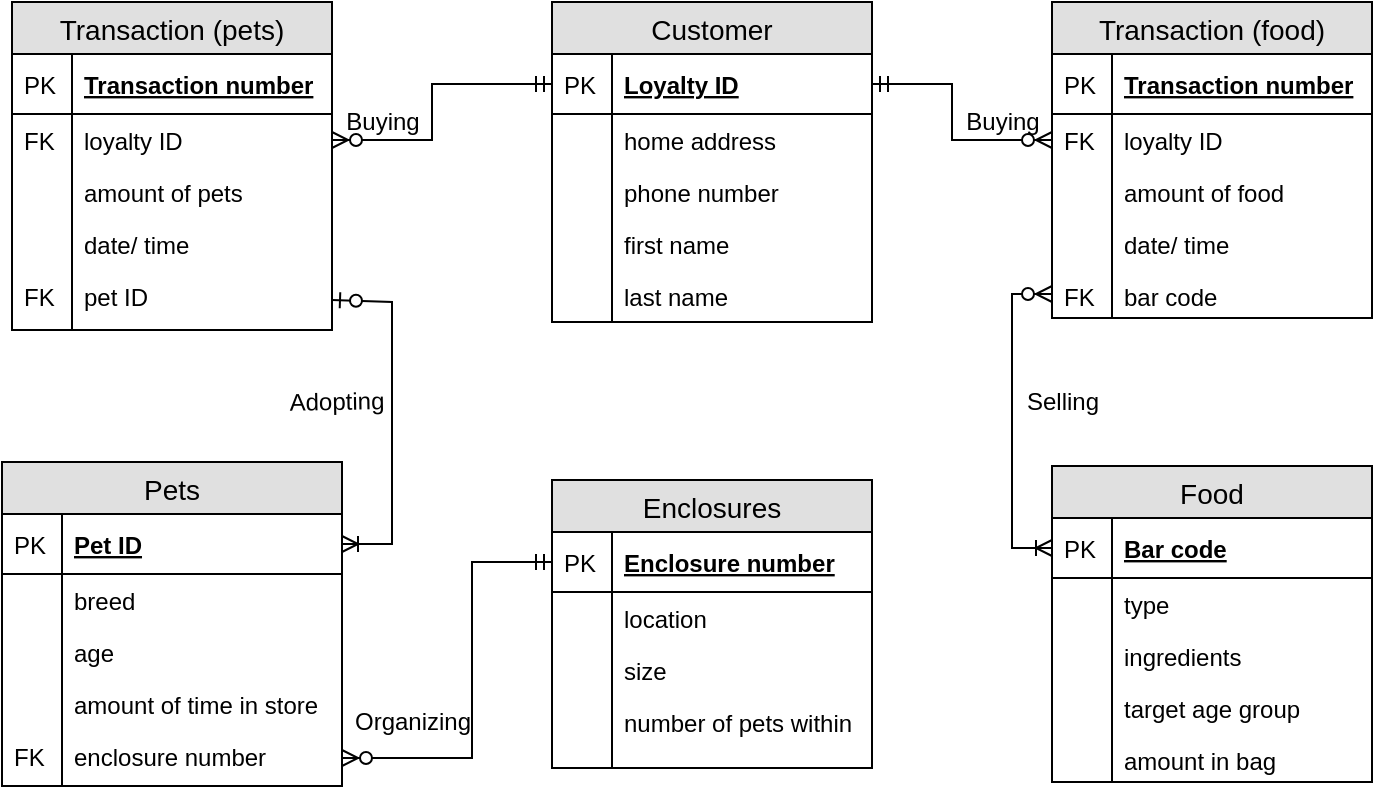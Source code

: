 <mxfile version="12.7.1" type="github">
  <diagram id="C5RBs43oDa-KdzZeNtuy" name="Page-1">
    <mxGraphModel dx="946" dy="662" grid="1" gridSize="10" guides="1" tooltips="1" connect="1" arrows="1" fold="1" page="1" pageScale="1" pageWidth="827" pageHeight="1169" math="0" shadow="0">
      <root>
        <mxCell id="WIyWlLk6GJQsqaUBKTNV-0" />
        <mxCell id="WIyWlLk6GJQsqaUBKTNV-1" parent="WIyWlLk6GJQsqaUBKTNV-0" />
        <mxCell id="_W-aGbbJyb8GaxxT5gk7-0" value="Customer" style="swimlane;fontStyle=0;childLayout=stackLayout;horizontal=1;startSize=26;fillColor=#e0e0e0;horizontalStack=0;resizeParent=1;resizeParentMax=0;resizeLast=0;collapsible=1;marginBottom=0;swimlaneFillColor=#ffffff;align=center;fontSize=14;" parent="WIyWlLk6GJQsqaUBKTNV-1" vertex="1">
          <mxGeometry x="300" y="40" width="160" height="160" as="geometry" />
        </mxCell>
        <mxCell id="_W-aGbbJyb8GaxxT5gk7-1" value="Loyalty ID" style="shape=partialRectangle;top=0;left=0;right=0;bottom=1;align=left;verticalAlign=middle;fillColor=none;spacingLeft=34;spacingRight=4;overflow=hidden;rotatable=0;points=[[0,0.5],[1,0.5]];portConstraint=eastwest;dropTarget=0;fontStyle=5;fontSize=12;" parent="_W-aGbbJyb8GaxxT5gk7-0" vertex="1">
          <mxGeometry y="26" width="160" height="30" as="geometry" />
        </mxCell>
        <mxCell id="_W-aGbbJyb8GaxxT5gk7-2" value="PK" style="shape=partialRectangle;top=0;left=0;bottom=0;fillColor=none;align=left;verticalAlign=middle;spacingLeft=4;spacingRight=4;overflow=hidden;rotatable=0;points=[];portConstraint=eastwest;part=1;fontSize=12;" parent="_W-aGbbJyb8GaxxT5gk7-1" vertex="1" connectable="0">
          <mxGeometry width="30" height="30" as="geometry" />
        </mxCell>
        <mxCell id="_W-aGbbJyb8GaxxT5gk7-3" value="home address" style="shape=partialRectangle;top=0;left=0;right=0;bottom=0;align=left;verticalAlign=top;fillColor=none;spacingLeft=34;spacingRight=4;overflow=hidden;rotatable=0;points=[[0,0.5],[1,0.5]];portConstraint=eastwest;dropTarget=0;fontSize=12;" parent="_W-aGbbJyb8GaxxT5gk7-0" vertex="1">
          <mxGeometry y="56" width="160" height="26" as="geometry" />
        </mxCell>
        <mxCell id="_W-aGbbJyb8GaxxT5gk7-4" value="" style="shape=partialRectangle;top=0;left=0;bottom=0;fillColor=none;align=left;verticalAlign=top;spacingLeft=4;spacingRight=4;overflow=hidden;rotatable=0;points=[];portConstraint=eastwest;part=1;fontSize=12;" parent="_W-aGbbJyb8GaxxT5gk7-3" vertex="1" connectable="0">
          <mxGeometry width="30" height="26" as="geometry" />
        </mxCell>
        <mxCell id="_W-aGbbJyb8GaxxT5gk7-5" value="phone number" style="shape=partialRectangle;top=0;left=0;right=0;bottom=0;align=left;verticalAlign=top;fillColor=none;spacingLeft=34;spacingRight=4;overflow=hidden;rotatable=0;points=[[0,0.5],[1,0.5]];portConstraint=eastwest;dropTarget=0;fontSize=12;" parent="_W-aGbbJyb8GaxxT5gk7-0" vertex="1">
          <mxGeometry y="82" width="160" height="26" as="geometry" />
        </mxCell>
        <mxCell id="_W-aGbbJyb8GaxxT5gk7-6" value="" style="shape=partialRectangle;top=0;left=0;bottom=0;fillColor=none;align=left;verticalAlign=top;spacingLeft=4;spacingRight=4;overflow=hidden;rotatable=0;points=[];portConstraint=eastwest;part=1;fontSize=12;" parent="_W-aGbbJyb8GaxxT5gk7-5" vertex="1" connectable="0">
          <mxGeometry width="30" height="26" as="geometry" />
        </mxCell>
        <mxCell id="_W-aGbbJyb8GaxxT5gk7-7" value="first name" style="shape=partialRectangle;top=0;left=0;right=0;bottom=0;align=left;verticalAlign=top;fillColor=none;spacingLeft=34;spacingRight=4;overflow=hidden;rotatable=0;points=[[0,0.5],[1,0.5]];portConstraint=eastwest;dropTarget=0;fontSize=12;" parent="_W-aGbbJyb8GaxxT5gk7-0" vertex="1">
          <mxGeometry y="108" width="160" height="26" as="geometry" />
        </mxCell>
        <mxCell id="_W-aGbbJyb8GaxxT5gk7-8" value="" style="shape=partialRectangle;top=0;left=0;bottom=0;fillColor=none;align=left;verticalAlign=top;spacingLeft=4;spacingRight=4;overflow=hidden;rotatable=0;points=[];portConstraint=eastwest;part=1;fontSize=12;" parent="_W-aGbbJyb8GaxxT5gk7-7" vertex="1" connectable="0">
          <mxGeometry width="30" height="26" as="geometry" />
        </mxCell>
        <mxCell id="_W-aGbbJyb8GaxxT5gk7-9" value="last name&#xa;" style="shape=partialRectangle;top=0;left=0;right=0;bottom=0;align=left;verticalAlign=top;fillColor=none;spacingLeft=34;spacingRight=4;overflow=hidden;rotatable=0;points=[[0,0.5],[1,0.5]];portConstraint=eastwest;dropTarget=0;fontSize=12;" parent="_W-aGbbJyb8GaxxT5gk7-0" vertex="1">
          <mxGeometry y="134" width="160" height="26" as="geometry" />
        </mxCell>
        <mxCell id="_W-aGbbJyb8GaxxT5gk7-10" value="" style="shape=partialRectangle;top=0;left=0;bottom=0;fillColor=none;align=left;verticalAlign=top;spacingLeft=4;spacingRight=4;overflow=hidden;rotatable=0;points=[];portConstraint=eastwest;part=1;fontSize=12;" parent="_W-aGbbJyb8GaxxT5gk7-9" vertex="1" connectable="0">
          <mxGeometry width="30" height="26.0" as="geometry" />
        </mxCell>
        <mxCell id="_W-aGbbJyb8GaxxT5gk7-22" value="Transaction (pets)" style="swimlane;fontStyle=0;childLayout=stackLayout;horizontal=1;startSize=26;fillColor=#e0e0e0;horizontalStack=0;resizeParent=1;resizeParentMax=0;resizeLast=0;collapsible=1;marginBottom=0;swimlaneFillColor=#ffffff;align=center;fontSize=14;" parent="WIyWlLk6GJQsqaUBKTNV-1" vertex="1">
          <mxGeometry x="30" y="40" width="160" height="164" as="geometry" />
        </mxCell>
        <mxCell id="_W-aGbbJyb8GaxxT5gk7-23" value="Transaction number" style="shape=partialRectangle;top=0;left=0;right=0;bottom=1;align=left;verticalAlign=middle;fillColor=none;spacingLeft=34;spacingRight=4;overflow=hidden;rotatable=0;points=[[0,0.5],[1,0.5]];portConstraint=eastwest;dropTarget=0;fontStyle=5;fontSize=12;" parent="_W-aGbbJyb8GaxxT5gk7-22" vertex="1">
          <mxGeometry y="26" width="160" height="30" as="geometry" />
        </mxCell>
        <mxCell id="_W-aGbbJyb8GaxxT5gk7-24" value="PK" style="shape=partialRectangle;top=0;left=0;bottom=0;fillColor=none;align=left;verticalAlign=middle;spacingLeft=4;spacingRight=4;overflow=hidden;rotatable=0;points=[];portConstraint=eastwest;part=1;fontSize=12;" parent="_W-aGbbJyb8GaxxT5gk7-23" vertex="1" connectable="0">
          <mxGeometry width="30" height="30" as="geometry" />
        </mxCell>
        <mxCell id="_W-aGbbJyb8GaxxT5gk7-25" value="loyalty ID" style="shape=partialRectangle;top=0;left=0;right=0;bottom=0;align=left;verticalAlign=top;fillColor=none;spacingLeft=34;spacingRight=4;overflow=hidden;rotatable=0;points=[[0,0.5],[1,0.5]];portConstraint=eastwest;dropTarget=0;fontSize=12;" parent="_W-aGbbJyb8GaxxT5gk7-22" vertex="1">
          <mxGeometry y="56" width="160" height="26" as="geometry" />
        </mxCell>
        <mxCell id="_W-aGbbJyb8GaxxT5gk7-26" value="FK" style="shape=partialRectangle;top=0;left=0;bottom=0;fillColor=none;align=left;verticalAlign=top;spacingLeft=4;spacingRight=4;overflow=hidden;rotatable=0;points=[];portConstraint=eastwest;part=1;fontSize=12;" parent="_W-aGbbJyb8GaxxT5gk7-25" vertex="1" connectable="0">
          <mxGeometry width="30" height="26" as="geometry" />
        </mxCell>
        <mxCell id="_W-aGbbJyb8GaxxT5gk7-27" value="amount of pets" style="shape=partialRectangle;top=0;left=0;right=0;bottom=0;align=left;verticalAlign=top;fillColor=none;spacingLeft=34;spacingRight=4;overflow=hidden;rotatable=0;points=[[0,0.5],[1,0.5]];portConstraint=eastwest;dropTarget=0;fontSize=12;" parent="_W-aGbbJyb8GaxxT5gk7-22" vertex="1">
          <mxGeometry y="82" width="160" height="26" as="geometry" />
        </mxCell>
        <mxCell id="_W-aGbbJyb8GaxxT5gk7-28" value="" style="shape=partialRectangle;top=0;left=0;bottom=0;fillColor=none;align=left;verticalAlign=top;spacingLeft=4;spacingRight=4;overflow=hidden;rotatable=0;points=[];portConstraint=eastwest;part=1;fontSize=12;" parent="_W-aGbbJyb8GaxxT5gk7-27" vertex="1" connectable="0">
          <mxGeometry width="30" height="26" as="geometry" />
        </mxCell>
        <mxCell id="_W-aGbbJyb8GaxxT5gk7-29" value="date/ time" style="shape=partialRectangle;top=0;left=0;right=0;bottom=0;align=left;verticalAlign=top;fillColor=none;spacingLeft=34;spacingRight=4;overflow=hidden;rotatable=0;points=[[0,0.5],[1,0.5]];portConstraint=eastwest;dropTarget=0;fontSize=12;" parent="_W-aGbbJyb8GaxxT5gk7-22" vertex="1">
          <mxGeometry y="108" width="160" height="26" as="geometry" />
        </mxCell>
        <mxCell id="_W-aGbbJyb8GaxxT5gk7-30" value="" style="shape=partialRectangle;top=0;left=0;bottom=0;fillColor=none;align=left;verticalAlign=top;spacingLeft=4;spacingRight=4;overflow=hidden;rotatable=0;points=[];portConstraint=eastwest;part=1;fontSize=12;" parent="_W-aGbbJyb8GaxxT5gk7-29" vertex="1" connectable="0">
          <mxGeometry width="30" height="26" as="geometry" />
        </mxCell>
        <mxCell id="_W-aGbbJyb8GaxxT5gk7-31" value="pet ID" style="shape=partialRectangle;top=0;left=0;right=0;bottom=0;align=left;verticalAlign=top;fillColor=none;spacingLeft=34;spacingRight=4;overflow=hidden;rotatable=0;points=[[0,0.5],[1,0.5]];portConstraint=eastwest;dropTarget=0;fontSize=12;" parent="_W-aGbbJyb8GaxxT5gk7-22" vertex="1">
          <mxGeometry y="134" width="160" height="30" as="geometry" />
        </mxCell>
        <mxCell id="_W-aGbbJyb8GaxxT5gk7-32" value="FK" style="shape=partialRectangle;top=0;left=0;bottom=0;fillColor=none;align=left;verticalAlign=top;spacingLeft=4;spacingRight=4;overflow=hidden;rotatable=0;points=[];portConstraint=eastwest;part=1;fontSize=12;" parent="_W-aGbbJyb8GaxxT5gk7-31" vertex="1" connectable="0">
          <mxGeometry width="30" height="30" as="geometry" />
        </mxCell>
        <mxCell id="_W-aGbbJyb8GaxxT5gk7-33" value="Food" style="swimlane;fontStyle=0;childLayout=stackLayout;horizontal=1;startSize=26;fillColor=#e0e0e0;horizontalStack=0;resizeParent=1;resizeParentMax=0;resizeLast=0;collapsible=1;marginBottom=0;swimlaneFillColor=#ffffff;align=center;fontSize=14;" parent="WIyWlLk6GJQsqaUBKTNV-1" vertex="1">
          <mxGeometry x="550" y="272" width="160" height="158" as="geometry" />
        </mxCell>
        <mxCell id="_W-aGbbJyb8GaxxT5gk7-34" value="Bar code" style="shape=partialRectangle;top=0;left=0;right=0;bottom=1;align=left;verticalAlign=middle;fillColor=none;spacingLeft=34;spacingRight=4;overflow=hidden;rotatable=0;points=[[0,0.5],[1,0.5]];portConstraint=eastwest;dropTarget=0;fontStyle=5;fontSize=12;" parent="_W-aGbbJyb8GaxxT5gk7-33" vertex="1">
          <mxGeometry y="26" width="160" height="30" as="geometry" />
        </mxCell>
        <mxCell id="_W-aGbbJyb8GaxxT5gk7-35" value="PK" style="shape=partialRectangle;top=0;left=0;bottom=0;fillColor=none;align=left;verticalAlign=middle;spacingLeft=4;spacingRight=4;overflow=hidden;rotatable=0;points=[];portConstraint=eastwest;part=1;fontSize=12;" parent="_W-aGbbJyb8GaxxT5gk7-34" vertex="1" connectable="0">
          <mxGeometry width="30" height="30" as="geometry" />
        </mxCell>
        <mxCell id="_W-aGbbJyb8GaxxT5gk7-36" value="type" style="shape=partialRectangle;top=0;left=0;right=0;bottom=0;align=left;verticalAlign=top;fillColor=none;spacingLeft=34;spacingRight=4;overflow=hidden;rotatable=0;points=[[0,0.5],[1,0.5]];portConstraint=eastwest;dropTarget=0;fontSize=12;" parent="_W-aGbbJyb8GaxxT5gk7-33" vertex="1">
          <mxGeometry y="56" width="160" height="26" as="geometry" />
        </mxCell>
        <mxCell id="_W-aGbbJyb8GaxxT5gk7-37" value="" style="shape=partialRectangle;top=0;left=0;bottom=0;fillColor=none;align=left;verticalAlign=top;spacingLeft=4;spacingRight=4;overflow=hidden;rotatable=0;points=[];portConstraint=eastwest;part=1;fontSize=12;" parent="_W-aGbbJyb8GaxxT5gk7-36" vertex="1" connectable="0">
          <mxGeometry width="30" height="26" as="geometry" />
        </mxCell>
        <mxCell id="_W-aGbbJyb8GaxxT5gk7-38" value="ingredients" style="shape=partialRectangle;top=0;left=0;right=0;bottom=0;align=left;verticalAlign=top;fillColor=none;spacingLeft=34;spacingRight=4;overflow=hidden;rotatable=0;points=[[0,0.5],[1,0.5]];portConstraint=eastwest;dropTarget=0;fontSize=12;" parent="_W-aGbbJyb8GaxxT5gk7-33" vertex="1">
          <mxGeometry y="82" width="160" height="26" as="geometry" />
        </mxCell>
        <mxCell id="_W-aGbbJyb8GaxxT5gk7-39" value="" style="shape=partialRectangle;top=0;left=0;bottom=0;fillColor=none;align=left;verticalAlign=top;spacingLeft=4;spacingRight=4;overflow=hidden;rotatable=0;points=[];portConstraint=eastwest;part=1;fontSize=12;" parent="_W-aGbbJyb8GaxxT5gk7-38" vertex="1" connectable="0">
          <mxGeometry width="30" height="26" as="geometry" />
        </mxCell>
        <mxCell id="_W-aGbbJyb8GaxxT5gk7-40" value="target age group" style="shape=partialRectangle;top=0;left=0;right=0;bottom=0;align=left;verticalAlign=top;fillColor=none;spacingLeft=34;spacingRight=4;overflow=hidden;rotatable=0;points=[[0,0.5],[1,0.5]];portConstraint=eastwest;dropTarget=0;fontSize=12;" parent="_W-aGbbJyb8GaxxT5gk7-33" vertex="1">
          <mxGeometry y="108" width="160" height="26" as="geometry" />
        </mxCell>
        <mxCell id="_W-aGbbJyb8GaxxT5gk7-41" value="" style="shape=partialRectangle;top=0;left=0;bottom=0;fillColor=none;align=left;verticalAlign=top;spacingLeft=4;spacingRight=4;overflow=hidden;rotatable=0;points=[];portConstraint=eastwest;part=1;fontSize=12;" parent="_W-aGbbJyb8GaxxT5gk7-40" vertex="1" connectable="0">
          <mxGeometry width="30" height="26" as="geometry" />
        </mxCell>
        <mxCell id="_W-aGbbJyb8GaxxT5gk7-42" value="amount in bag" style="shape=partialRectangle;top=0;left=0;right=0;bottom=0;align=left;verticalAlign=top;fillColor=none;spacingLeft=34;spacingRight=4;overflow=hidden;rotatable=0;points=[[0,0.5],[1,0.5]];portConstraint=eastwest;dropTarget=0;fontSize=12;" parent="_W-aGbbJyb8GaxxT5gk7-33" vertex="1">
          <mxGeometry y="134" width="160" height="24" as="geometry" />
        </mxCell>
        <mxCell id="_W-aGbbJyb8GaxxT5gk7-43" value="" style="shape=partialRectangle;top=0;left=0;bottom=0;fillColor=none;align=left;verticalAlign=top;spacingLeft=4;spacingRight=4;overflow=hidden;rotatable=0;points=[];portConstraint=eastwest;part=1;fontSize=12;" parent="_W-aGbbJyb8GaxxT5gk7-42" vertex="1" connectable="0">
          <mxGeometry width="30" height="24" as="geometry" />
        </mxCell>
        <mxCell id="_W-aGbbJyb8GaxxT5gk7-44" value="Enclosures" style="swimlane;fontStyle=0;childLayout=stackLayout;horizontal=1;startSize=26;fillColor=#e0e0e0;horizontalStack=0;resizeParent=1;resizeParentMax=0;resizeLast=0;collapsible=1;marginBottom=0;swimlaneFillColor=#ffffff;align=center;fontSize=14;" parent="WIyWlLk6GJQsqaUBKTNV-1" vertex="1">
          <mxGeometry x="300" y="279" width="160" height="144" as="geometry" />
        </mxCell>
        <mxCell id="_W-aGbbJyb8GaxxT5gk7-45" value="Enclosure number" style="shape=partialRectangle;top=0;left=0;right=0;bottom=1;align=left;verticalAlign=middle;fillColor=none;spacingLeft=34;spacingRight=4;overflow=hidden;rotatable=0;points=[[0,0.5],[1,0.5]];portConstraint=eastwest;dropTarget=0;fontStyle=5;fontSize=12;" parent="_W-aGbbJyb8GaxxT5gk7-44" vertex="1">
          <mxGeometry y="26" width="160" height="30" as="geometry" />
        </mxCell>
        <mxCell id="_W-aGbbJyb8GaxxT5gk7-46" value="PK" style="shape=partialRectangle;top=0;left=0;bottom=0;fillColor=none;align=left;verticalAlign=middle;spacingLeft=4;spacingRight=4;overflow=hidden;rotatable=0;points=[];portConstraint=eastwest;part=1;fontSize=12;" parent="_W-aGbbJyb8GaxxT5gk7-45" vertex="1" connectable="0">
          <mxGeometry width="30" height="30" as="geometry" />
        </mxCell>
        <mxCell id="_W-aGbbJyb8GaxxT5gk7-47" value="location" style="shape=partialRectangle;top=0;left=0;right=0;bottom=0;align=left;verticalAlign=top;fillColor=none;spacingLeft=34;spacingRight=4;overflow=hidden;rotatable=0;points=[[0,0.5],[1,0.5]];portConstraint=eastwest;dropTarget=0;fontSize=12;" parent="_W-aGbbJyb8GaxxT5gk7-44" vertex="1">
          <mxGeometry y="56" width="160" height="26" as="geometry" />
        </mxCell>
        <mxCell id="_W-aGbbJyb8GaxxT5gk7-48" value="" style="shape=partialRectangle;top=0;left=0;bottom=0;fillColor=none;align=left;verticalAlign=top;spacingLeft=4;spacingRight=4;overflow=hidden;rotatable=0;points=[];portConstraint=eastwest;part=1;fontSize=12;" parent="_W-aGbbJyb8GaxxT5gk7-47" vertex="1" connectable="0">
          <mxGeometry width="30" height="26" as="geometry" />
        </mxCell>
        <mxCell id="_W-aGbbJyb8GaxxT5gk7-49" value="size" style="shape=partialRectangle;top=0;left=0;right=0;bottom=0;align=left;verticalAlign=top;fillColor=none;spacingLeft=34;spacingRight=4;overflow=hidden;rotatable=0;points=[[0,0.5],[1,0.5]];portConstraint=eastwest;dropTarget=0;fontSize=12;" parent="_W-aGbbJyb8GaxxT5gk7-44" vertex="1">
          <mxGeometry y="82" width="160" height="26" as="geometry" />
        </mxCell>
        <mxCell id="_W-aGbbJyb8GaxxT5gk7-50" value="" style="shape=partialRectangle;top=0;left=0;bottom=0;fillColor=none;align=left;verticalAlign=top;spacingLeft=4;spacingRight=4;overflow=hidden;rotatable=0;points=[];portConstraint=eastwest;part=1;fontSize=12;" parent="_W-aGbbJyb8GaxxT5gk7-49" vertex="1" connectable="0">
          <mxGeometry width="30" height="26" as="geometry" />
        </mxCell>
        <mxCell id="_W-aGbbJyb8GaxxT5gk7-51" value="number of pets within" style="shape=partialRectangle;top=0;left=0;right=0;bottom=0;align=left;verticalAlign=top;fillColor=none;spacingLeft=34;spacingRight=4;overflow=hidden;rotatable=0;points=[[0,0.5],[1,0.5]];portConstraint=eastwest;dropTarget=0;fontSize=12;" parent="_W-aGbbJyb8GaxxT5gk7-44" vertex="1">
          <mxGeometry y="108" width="160" height="26" as="geometry" />
        </mxCell>
        <mxCell id="_W-aGbbJyb8GaxxT5gk7-52" value="" style="shape=partialRectangle;top=0;left=0;bottom=0;fillColor=none;align=left;verticalAlign=top;spacingLeft=4;spacingRight=4;overflow=hidden;rotatable=0;points=[];portConstraint=eastwest;part=1;fontSize=12;" parent="_W-aGbbJyb8GaxxT5gk7-51" vertex="1" connectable="0">
          <mxGeometry width="30" height="26" as="geometry" />
        </mxCell>
        <mxCell id="_W-aGbbJyb8GaxxT5gk7-53" value="" style="shape=partialRectangle;top=0;left=0;right=0;bottom=0;align=left;verticalAlign=top;fillColor=none;spacingLeft=34;spacingRight=4;overflow=hidden;rotatable=0;points=[[0,0.5],[1,0.5]];portConstraint=eastwest;dropTarget=0;fontSize=12;" parent="_W-aGbbJyb8GaxxT5gk7-44" vertex="1">
          <mxGeometry y="134" width="160" height="10" as="geometry" />
        </mxCell>
        <mxCell id="_W-aGbbJyb8GaxxT5gk7-54" value="" style="shape=partialRectangle;top=0;left=0;bottom=0;fillColor=none;align=left;verticalAlign=top;spacingLeft=4;spacingRight=4;overflow=hidden;rotatable=0;points=[];portConstraint=eastwest;part=1;fontSize=12;" parent="_W-aGbbJyb8GaxxT5gk7-53" vertex="1" connectable="0">
          <mxGeometry width="30" height="10" as="geometry" />
        </mxCell>
        <mxCell id="_W-aGbbJyb8GaxxT5gk7-55" value="Pets" style="swimlane;fontStyle=0;childLayout=stackLayout;horizontal=1;startSize=26;fillColor=#e0e0e0;horizontalStack=0;resizeParent=1;resizeParentMax=0;resizeLast=0;collapsible=1;marginBottom=0;swimlaneFillColor=#ffffff;align=center;fontSize=14;" parent="WIyWlLk6GJQsqaUBKTNV-1" vertex="1">
          <mxGeometry x="25" y="270" width="170" height="162" as="geometry" />
        </mxCell>
        <mxCell id="_W-aGbbJyb8GaxxT5gk7-56" value="Pet ID" style="shape=partialRectangle;top=0;left=0;right=0;bottom=1;align=left;verticalAlign=middle;fillColor=none;spacingLeft=34;spacingRight=4;overflow=hidden;rotatable=0;points=[[0,0.5],[1,0.5]];portConstraint=eastwest;dropTarget=0;fontStyle=5;fontSize=12;" parent="_W-aGbbJyb8GaxxT5gk7-55" vertex="1">
          <mxGeometry y="26" width="170" height="30" as="geometry" />
        </mxCell>
        <mxCell id="_W-aGbbJyb8GaxxT5gk7-57" value="PK" style="shape=partialRectangle;top=0;left=0;bottom=0;fillColor=none;align=left;verticalAlign=middle;spacingLeft=4;spacingRight=4;overflow=hidden;rotatable=0;points=[];portConstraint=eastwest;part=1;fontSize=12;" parent="_W-aGbbJyb8GaxxT5gk7-56" vertex="1" connectable="0">
          <mxGeometry width="30" height="30" as="geometry" />
        </mxCell>
        <mxCell id="_W-aGbbJyb8GaxxT5gk7-58" value="breed" style="shape=partialRectangle;top=0;left=0;right=0;bottom=0;align=left;verticalAlign=top;fillColor=none;spacingLeft=34;spacingRight=4;overflow=hidden;rotatable=0;points=[[0,0.5],[1,0.5]];portConstraint=eastwest;dropTarget=0;fontSize=12;" parent="_W-aGbbJyb8GaxxT5gk7-55" vertex="1">
          <mxGeometry y="56" width="170" height="26" as="geometry" />
        </mxCell>
        <mxCell id="_W-aGbbJyb8GaxxT5gk7-59" value="" style="shape=partialRectangle;top=0;left=0;bottom=0;fillColor=none;align=left;verticalAlign=top;spacingLeft=4;spacingRight=4;overflow=hidden;rotatable=0;points=[];portConstraint=eastwest;part=1;fontSize=12;" parent="_W-aGbbJyb8GaxxT5gk7-58" vertex="1" connectable="0">
          <mxGeometry width="30" height="26" as="geometry" />
        </mxCell>
        <mxCell id="_W-aGbbJyb8GaxxT5gk7-60" value="age" style="shape=partialRectangle;top=0;left=0;right=0;bottom=0;align=left;verticalAlign=top;fillColor=none;spacingLeft=34;spacingRight=4;overflow=hidden;rotatable=0;points=[[0,0.5],[1,0.5]];portConstraint=eastwest;dropTarget=0;fontSize=12;" parent="_W-aGbbJyb8GaxxT5gk7-55" vertex="1">
          <mxGeometry y="82" width="170" height="26" as="geometry" />
        </mxCell>
        <mxCell id="_W-aGbbJyb8GaxxT5gk7-61" value="" style="shape=partialRectangle;top=0;left=0;bottom=0;fillColor=none;align=left;verticalAlign=top;spacingLeft=4;spacingRight=4;overflow=hidden;rotatable=0;points=[];portConstraint=eastwest;part=1;fontSize=12;" parent="_W-aGbbJyb8GaxxT5gk7-60" vertex="1" connectable="0">
          <mxGeometry width="30" height="26" as="geometry" />
        </mxCell>
        <mxCell id="_W-aGbbJyb8GaxxT5gk7-62" value="amount of time in store" style="shape=partialRectangle;top=0;left=0;right=0;bottom=0;align=left;verticalAlign=top;fillColor=none;spacingLeft=34;spacingRight=4;overflow=hidden;rotatable=0;points=[[0,0.5],[1,0.5]];portConstraint=eastwest;dropTarget=0;fontSize=12;" parent="_W-aGbbJyb8GaxxT5gk7-55" vertex="1">
          <mxGeometry y="108" width="170" height="26" as="geometry" />
        </mxCell>
        <mxCell id="_W-aGbbJyb8GaxxT5gk7-63" value="" style="shape=partialRectangle;top=0;left=0;bottom=0;fillColor=none;align=left;verticalAlign=top;spacingLeft=4;spacingRight=4;overflow=hidden;rotatable=0;points=[];portConstraint=eastwest;part=1;fontSize=12;" parent="_W-aGbbJyb8GaxxT5gk7-62" vertex="1" connectable="0">
          <mxGeometry width="30" height="26" as="geometry" />
        </mxCell>
        <mxCell id="_W-aGbbJyb8GaxxT5gk7-64" value="enclosure number" style="shape=partialRectangle;top=0;left=0;right=0;bottom=0;align=left;verticalAlign=top;fillColor=none;spacingLeft=34;spacingRight=4;overflow=hidden;rotatable=0;points=[[0,0.5],[1,0.5]];portConstraint=eastwest;dropTarget=0;fontSize=12;" parent="_W-aGbbJyb8GaxxT5gk7-55" vertex="1">
          <mxGeometry y="134" width="170" height="28" as="geometry" />
        </mxCell>
        <mxCell id="_W-aGbbJyb8GaxxT5gk7-65" value="FK" style="shape=partialRectangle;top=0;left=0;bottom=0;fillColor=none;align=left;verticalAlign=top;spacingLeft=4;spacingRight=4;overflow=hidden;rotatable=0;points=[];portConstraint=eastwest;part=1;fontSize=12;" parent="_W-aGbbJyb8GaxxT5gk7-64" vertex="1" connectable="0">
          <mxGeometry width="30" height="28" as="geometry" />
        </mxCell>
        <mxCell id="_W-aGbbJyb8GaxxT5gk7-70" value="" style="endArrow=ERzeroToMany;html=1;exitX=1;exitY=0.5;exitDx=0;exitDy=0;entryX=0;entryY=0.5;entryDx=0;entryDy=0;endFill=1;startArrow=ERmandOne;startFill=0;rounded=0;" parent="WIyWlLk6GJQsqaUBKTNV-1" source="_W-aGbbJyb8GaxxT5gk7-1" target="_W-aGbbJyb8GaxxT5gk7-77" edge="1">
          <mxGeometry width="50" height="50" relative="1" as="geometry">
            <mxPoint x="30" y="540" as="sourcePoint" />
            <mxPoint x="80" y="490" as="targetPoint" />
            <Array as="points">
              <mxPoint x="500" y="81" />
              <mxPoint x="500" y="109" />
            </Array>
          </mxGeometry>
        </mxCell>
        <mxCell id="_W-aGbbJyb8GaxxT5gk7-73" value="" style="endArrow=ERoneToMany;html=1;rounded=0;endFill=0;startArrow=ERzeroToOne;startFill=1;entryX=1;entryY=0.5;entryDx=0;entryDy=0;exitX=1;exitY=0.5;exitDx=0;exitDy=0;" parent="WIyWlLk6GJQsqaUBKTNV-1" source="_W-aGbbJyb8GaxxT5gk7-31" target="_W-aGbbJyb8GaxxT5gk7-56" edge="1">
          <mxGeometry width="50" height="50" relative="1" as="geometry">
            <mxPoint x="195" y="200" as="sourcePoint" />
            <mxPoint x="210" y="300" as="targetPoint" />
            <Array as="points">
              <mxPoint x="220" y="190" />
              <mxPoint x="220" y="250" />
              <mxPoint x="220" y="311" />
            </Array>
          </mxGeometry>
        </mxCell>
        <mxCell id="_W-aGbbJyb8GaxxT5gk7-74" value="Transaction (food)" style="swimlane;fontStyle=0;childLayout=stackLayout;horizontal=1;startSize=26;fillColor=#e0e0e0;horizontalStack=0;resizeParent=1;resizeParentMax=0;resizeLast=0;collapsible=1;marginBottom=0;swimlaneFillColor=#ffffff;align=center;fontSize=14;" parent="WIyWlLk6GJQsqaUBKTNV-1" vertex="1">
          <mxGeometry x="550" y="40" width="160" height="158" as="geometry" />
        </mxCell>
        <mxCell id="_W-aGbbJyb8GaxxT5gk7-75" value="Transaction number" style="shape=partialRectangle;top=0;left=0;right=0;bottom=1;align=left;verticalAlign=middle;fillColor=none;spacingLeft=34;spacingRight=4;overflow=hidden;rotatable=0;points=[[0,0.5],[1,0.5]];portConstraint=eastwest;dropTarget=0;fontStyle=5;fontSize=12;" parent="_W-aGbbJyb8GaxxT5gk7-74" vertex="1">
          <mxGeometry y="26" width="160" height="30" as="geometry" />
        </mxCell>
        <mxCell id="_W-aGbbJyb8GaxxT5gk7-76" value="PK" style="shape=partialRectangle;top=0;left=0;bottom=0;fillColor=none;align=left;verticalAlign=middle;spacingLeft=4;spacingRight=4;overflow=hidden;rotatable=0;points=[];portConstraint=eastwest;part=1;fontSize=12;" parent="_W-aGbbJyb8GaxxT5gk7-75" vertex="1" connectable="0">
          <mxGeometry width="30" height="30" as="geometry" />
        </mxCell>
        <mxCell id="_W-aGbbJyb8GaxxT5gk7-77" value="loyalty ID" style="shape=partialRectangle;top=0;left=0;right=0;bottom=0;align=left;verticalAlign=top;fillColor=none;spacingLeft=34;spacingRight=4;overflow=hidden;rotatable=0;points=[[0,0.5],[1,0.5]];portConstraint=eastwest;dropTarget=0;fontSize=12;" parent="_W-aGbbJyb8GaxxT5gk7-74" vertex="1">
          <mxGeometry y="56" width="160" height="26" as="geometry" />
        </mxCell>
        <mxCell id="_W-aGbbJyb8GaxxT5gk7-78" value="FK" style="shape=partialRectangle;top=0;left=0;bottom=0;fillColor=none;align=left;verticalAlign=top;spacingLeft=4;spacingRight=4;overflow=hidden;rotatable=0;points=[];portConstraint=eastwest;part=1;fontSize=12;" parent="_W-aGbbJyb8GaxxT5gk7-77" vertex="1" connectable="0">
          <mxGeometry width="30" height="26" as="geometry" />
        </mxCell>
        <mxCell id="_W-aGbbJyb8GaxxT5gk7-79" value="amount of food" style="shape=partialRectangle;top=0;left=0;right=0;bottom=0;align=left;verticalAlign=top;fillColor=none;spacingLeft=34;spacingRight=4;overflow=hidden;rotatable=0;points=[[0,0.5],[1,0.5]];portConstraint=eastwest;dropTarget=0;fontSize=12;" parent="_W-aGbbJyb8GaxxT5gk7-74" vertex="1">
          <mxGeometry y="82" width="160" height="26" as="geometry" />
        </mxCell>
        <mxCell id="_W-aGbbJyb8GaxxT5gk7-80" value="" style="shape=partialRectangle;top=0;left=0;bottom=0;fillColor=none;align=left;verticalAlign=top;spacingLeft=4;spacingRight=4;overflow=hidden;rotatable=0;points=[];portConstraint=eastwest;part=1;fontSize=12;" parent="_W-aGbbJyb8GaxxT5gk7-79" vertex="1" connectable="0">
          <mxGeometry width="30" height="26" as="geometry" />
        </mxCell>
        <mxCell id="_W-aGbbJyb8GaxxT5gk7-81" value="date/ time" style="shape=partialRectangle;top=0;left=0;right=0;bottom=0;align=left;verticalAlign=top;fillColor=none;spacingLeft=34;spacingRight=4;overflow=hidden;rotatable=0;points=[[0,0.5],[1,0.5]];portConstraint=eastwest;dropTarget=0;fontSize=12;" parent="_W-aGbbJyb8GaxxT5gk7-74" vertex="1">
          <mxGeometry y="108" width="160" height="26" as="geometry" />
        </mxCell>
        <mxCell id="_W-aGbbJyb8GaxxT5gk7-82" value="" style="shape=partialRectangle;top=0;left=0;bottom=0;fillColor=none;align=left;verticalAlign=top;spacingLeft=4;spacingRight=4;overflow=hidden;rotatable=0;points=[];portConstraint=eastwest;part=1;fontSize=12;" parent="_W-aGbbJyb8GaxxT5gk7-81" vertex="1" connectable="0">
          <mxGeometry width="30" height="26" as="geometry" />
        </mxCell>
        <mxCell id="_W-aGbbJyb8GaxxT5gk7-83" value="bar code" style="shape=partialRectangle;top=0;left=0;right=0;bottom=0;align=left;verticalAlign=top;fillColor=none;spacingLeft=34;spacingRight=4;overflow=hidden;rotatable=0;points=[[0,0.5],[1,0.5]];portConstraint=eastwest;dropTarget=0;fontSize=12;" parent="_W-aGbbJyb8GaxxT5gk7-74" vertex="1">
          <mxGeometry y="134" width="160" height="24" as="geometry" />
        </mxCell>
        <mxCell id="_W-aGbbJyb8GaxxT5gk7-84" value="FK" style="shape=partialRectangle;top=0;left=0;bottom=0;fillColor=none;align=left;verticalAlign=top;spacingLeft=4;spacingRight=4;overflow=hidden;rotatable=0;points=[];portConstraint=eastwest;part=1;fontSize=12;" parent="_W-aGbbJyb8GaxxT5gk7-83" vertex="1" connectable="0">
          <mxGeometry width="30" height="24" as="geometry" />
        </mxCell>
        <mxCell id="_W-aGbbJyb8GaxxT5gk7-87" value="" style="endArrow=ERzeroToMany;html=1;exitX=0;exitY=0.5;exitDx=0;exitDy=0;rounded=0;endFill=1;startArrow=ERmandOne;startFill=0;entryX=1;entryY=0.5;entryDx=0;entryDy=0;" parent="WIyWlLk6GJQsqaUBKTNV-1" source="_W-aGbbJyb8GaxxT5gk7-45" target="_W-aGbbJyb8GaxxT5gk7-64" edge="1">
          <mxGeometry width="50" height="50" relative="1" as="geometry">
            <mxPoint x="30" y="510" as="sourcePoint" />
            <mxPoint x="210" y="418" as="targetPoint" />
            <Array as="points">
              <mxPoint x="260" y="320" />
              <mxPoint x="260" y="418" />
            </Array>
          </mxGeometry>
        </mxCell>
        <mxCell id="_W-aGbbJyb8GaxxT5gk7-89" value="" style="endArrow=ERoneToMany;html=1;exitX=0;exitY=0.5;exitDx=0;exitDy=0;entryX=0;entryY=0.5;entryDx=0;entryDy=0;rounded=0;endFill=0;startArrow=ERzeroToMany;startFill=1;" parent="WIyWlLk6GJQsqaUBKTNV-1" source="_W-aGbbJyb8GaxxT5gk7-83" target="_W-aGbbJyb8GaxxT5gk7-34" edge="1">
          <mxGeometry width="50" height="50" relative="1" as="geometry">
            <mxPoint x="30" y="510" as="sourcePoint" />
            <mxPoint x="80" y="460" as="targetPoint" />
            <Array as="points">
              <mxPoint x="530" y="186" />
              <mxPoint x="530" y="313" />
            </Array>
          </mxGeometry>
        </mxCell>
        <mxCell id="Ehxi87PkMGvQ47pSqFnU-9" value="Buying" style="text;html=1;align=center;verticalAlign=middle;resizable=0;points=[];autosize=1;" vertex="1" parent="WIyWlLk6GJQsqaUBKTNV-1">
          <mxGeometry x="500" y="90" width="50" height="20" as="geometry" />
        </mxCell>
        <mxCell id="Ehxi87PkMGvQ47pSqFnU-10" value="Adopting" style="text;html=1;align=center;verticalAlign=middle;resizable=0;points=[];autosize=1;rotation=-1;" vertex="1" parent="WIyWlLk6GJQsqaUBKTNV-1">
          <mxGeometry x="162" y="230" width="60" height="20" as="geometry" />
        </mxCell>
        <mxCell id="Ehxi87PkMGvQ47pSqFnU-15" value="Organizing" style="text;html=1;align=center;verticalAlign=middle;resizable=0;points=[];autosize=1;" vertex="1" parent="WIyWlLk6GJQsqaUBKTNV-1">
          <mxGeometry x="195" y="390" width="70" height="20" as="geometry" />
        </mxCell>
        <mxCell id="Ehxi87PkMGvQ47pSqFnU-17" value="Selling" style="text;html=1;align=center;verticalAlign=middle;resizable=0;points=[];autosize=1;" vertex="1" parent="WIyWlLk6GJQsqaUBKTNV-1">
          <mxGeometry x="530" y="230" width="50" height="20" as="geometry" />
        </mxCell>
        <mxCell id="Ehxi87PkMGvQ47pSqFnU-18" value="" style="endArrow=ERmandOne;html=1;exitX=1;exitY=0.5;exitDx=0;exitDy=0;entryX=0;entryY=0.5;entryDx=0;entryDy=0;endFill=0;startArrow=ERzeroToMany;startFill=1;strokeColor=#000000;rounded=0;" edge="1" parent="WIyWlLk6GJQsqaUBKTNV-1" source="_W-aGbbJyb8GaxxT5gk7-25" target="_W-aGbbJyb8GaxxT5gk7-1">
          <mxGeometry width="50" height="50" relative="1" as="geometry">
            <mxPoint x="30" y="510" as="sourcePoint" />
            <mxPoint x="80" y="460" as="targetPoint" />
            <Array as="points">
              <mxPoint x="240" y="109" />
              <mxPoint x="240" y="81" />
            </Array>
          </mxGeometry>
        </mxCell>
        <mxCell id="Ehxi87PkMGvQ47pSqFnU-19" value="Buying" style="text;html=1;align=center;verticalAlign=middle;resizable=0;points=[];autosize=1;" vertex="1" parent="WIyWlLk6GJQsqaUBKTNV-1">
          <mxGeometry x="190" y="90" width="50" height="20" as="geometry" />
        </mxCell>
      </root>
    </mxGraphModel>
  </diagram>
</mxfile>
